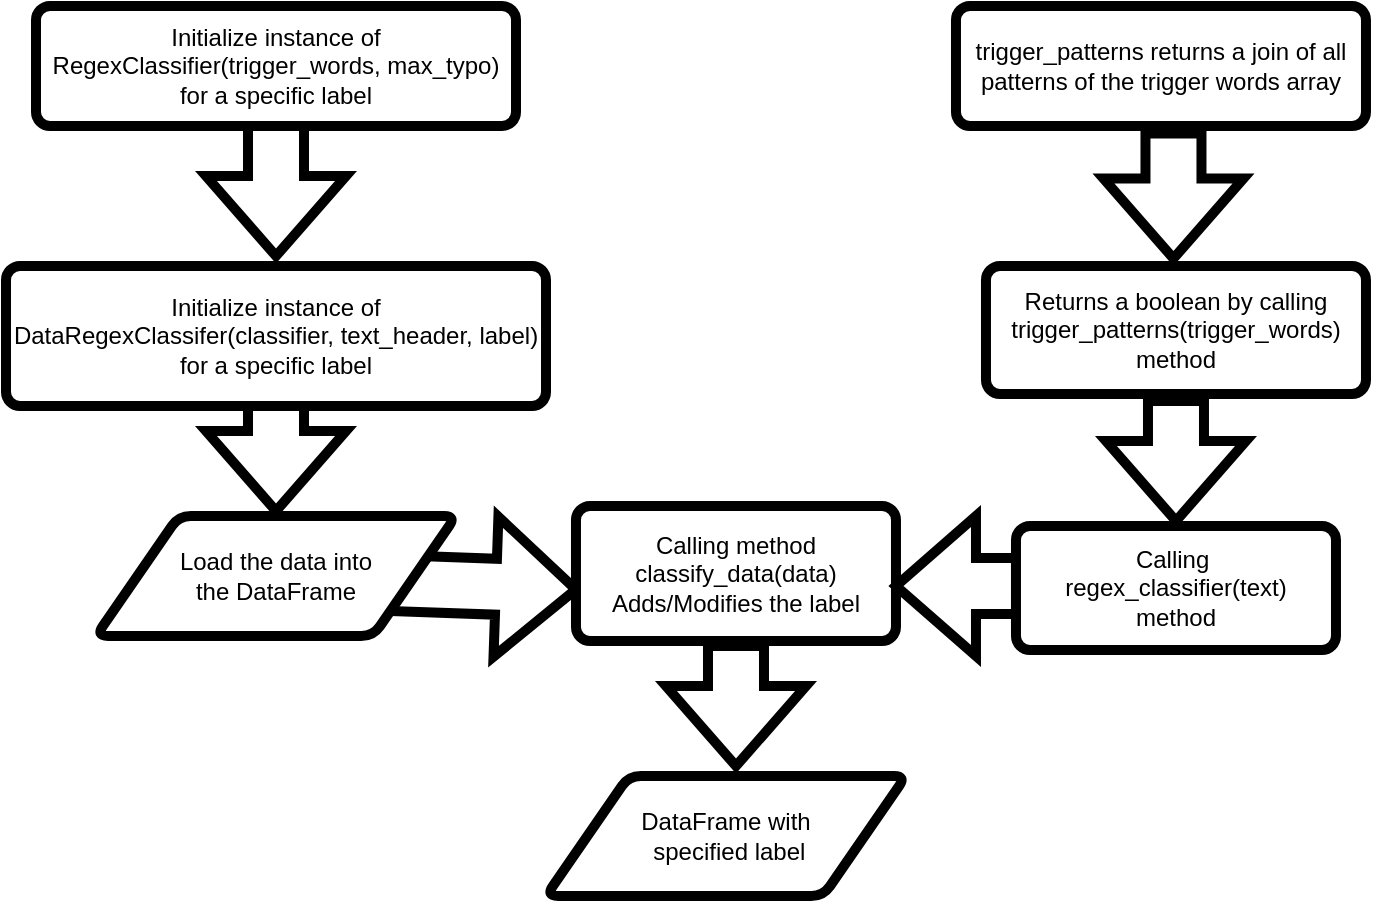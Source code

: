 <mxfile version="26.0.16">
  <diagram name="Page-1" id="xwqOsOyZ5FRRm53wjXSb">
    <mxGraphModel dx="1050" dy="570" grid="1" gridSize="10" guides="1" tooltips="1" connect="1" arrows="1" fold="1" page="1" pageScale="1" pageWidth="850" pageHeight="1100" math="0" shadow="0">
      <root>
        <mxCell id="0" />
        <mxCell id="1" parent="0" />
        <mxCell id="ke_ycQS9dXnU8W4e75t0-7" value="" style="verticalLabelPosition=bottom;verticalAlign=top;html=1;strokeWidth=5;shape=mxgraph.arrows2.arrow;dy=0.6;dx=40;notch=0;rotation=2;" vertex="1" parent="1">
          <mxGeometry x="259.99" y="435" width="100" height="70" as="geometry" />
        </mxCell>
        <mxCell id="ke_ycQS9dXnU8W4e75t0-4" value="" style="verticalLabelPosition=bottom;verticalAlign=top;html=1;strokeWidth=5;shape=mxgraph.arrows2.arrow;dy=0.6;dx=40;notch=0;rotation=90;" vertex="1" parent="1">
          <mxGeometry x="182.5" y="370" width="55" height="70" as="geometry" />
        </mxCell>
        <mxCell id="ke_ycQS9dXnU8W4e75t0-2" value="" style="verticalLabelPosition=bottom;verticalAlign=top;html=1;strokeWidth=5;shape=mxgraph.arrows2.arrow;dy=0.6;dx=40;notch=0;rotation=90;" vertex="1" parent="1">
          <mxGeometry x="175" y="235" width="70" height="70" as="geometry" />
        </mxCell>
        <mxCell id="ke_ycQS9dXnU8W4e75t0-1" value="Initialize instance of RegexClassifier(trigger_words, max_typo) for a specific label" style="rounded=1;whiteSpace=wrap;html=1;absoluteArcSize=1;arcSize=14;strokeWidth=5;" vertex="1" parent="1">
          <mxGeometry x="90" y="180" width="240" height="60" as="geometry" />
        </mxCell>
        <mxCell id="ke_ycQS9dXnU8W4e75t0-3" value="Initialize instance of DataRegexClassifer(classifier, text_header, label) for a specific label" style="rounded=1;whiteSpace=wrap;html=1;absoluteArcSize=1;arcSize=14;strokeWidth=5;" vertex="1" parent="1">
          <mxGeometry x="75" y="310" width="270" height="70" as="geometry" />
        </mxCell>
        <mxCell id="ke_ycQS9dXnU8W4e75t0-6" value="Load the data into&lt;div&gt;the DataFrame&lt;/div&gt;" style="shape=parallelogram;html=1;strokeWidth=5;perimeter=parallelogramPerimeter;whiteSpace=wrap;rounded=1;arcSize=12;size=0.23;" vertex="1" parent="1">
          <mxGeometry x="120" y="435" width="180" height="60" as="geometry" />
        </mxCell>
        <mxCell id="ke_ycQS9dXnU8W4e75t0-8" value="Calling method&lt;div&gt;classify_data(data)&lt;/div&gt;&lt;div&gt;Adds/Modifies the label&lt;/div&gt;" style="rounded=1;whiteSpace=wrap;html=1;absoluteArcSize=1;arcSize=14;strokeWidth=5;" vertex="1" parent="1">
          <mxGeometry x="359.99" y="430" width="160" height="67.5" as="geometry" />
        </mxCell>
        <mxCell id="ke_ycQS9dXnU8W4e75t0-9" value="" style="verticalLabelPosition=bottom;verticalAlign=top;html=1;strokeWidth=5;shape=mxgraph.arrows2.arrow;dy=0.6;dx=40;notch=0;rotation=-180;" vertex="1" parent="1">
          <mxGeometry x="519.99" y="435" width="60" height="70" as="geometry" />
        </mxCell>
        <mxCell id="ke_ycQS9dXnU8W4e75t0-10" value="&lt;div&gt;Calling&amp;nbsp;&lt;/div&gt;&lt;div&gt;regex_classifier(text)&lt;/div&gt;&lt;div&gt;method&lt;/div&gt;" style="rounded=1;whiteSpace=wrap;html=1;absoluteArcSize=1;arcSize=14;strokeWidth=5;" vertex="1" parent="1">
          <mxGeometry x="579.99" y="440" width="160" height="62" as="geometry" />
        </mxCell>
        <mxCell id="ke_ycQS9dXnU8W4e75t0-11" value="" style="verticalLabelPosition=bottom;verticalAlign=top;html=1;strokeWidth=5;shape=mxgraph.arrows2.arrow;dy=0.6;dx=40;notch=0;rotation=90;" vertex="1" parent="1">
          <mxGeometry x="629.99" y="372.5" width="60" height="70" as="geometry" />
        </mxCell>
        <mxCell id="ke_ycQS9dXnU8W4e75t0-12" value="Returns a boolean by calling trigger_patterns(trigger_words)&lt;div&gt;method&lt;/div&gt;" style="rounded=1;whiteSpace=wrap;html=1;absoluteArcSize=1;arcSize=14;strokeWidth=5;" vertex="1" parent="1">
          <mxGeometry x="564.99" y="310" width="190" height="64" as="geometry" />
        </mxCell>
        <mxCell id="ke_ycQS9dXnU8W4e75t0-13" value="" style="verticalLabelPosition=bottom;verticalAlign=top;html=1;strokeWidth=5;shape=mxgraph.arrows2.arrow;dy=0.6;dx=40;notch=0;rotation=90;" vertex="1" parent="1">
          <mxGeometry x="627.49" y="240" width="62.5" height="70" as="geometry" />
        </mxCell>
        <mxCell id="ke_ycQS9dXnU8W4e75t0-14" value="trigger_patterns returns a join of all patterns of the trigger words array" style="rounded=1;whiteSpace=wrap;html=1;absoluteArcSize=1;arcSize=14;strokeWidth=5;" vertex="1" parent="1">
          <mxGeometry x="549.99" y="180" width="205" height="60" as="geometry" />
        </mxCell>
        <mxCell id="ke_ycQS9dXnU8W4e75t0-16" value="" style="verticalLabelPosition=bottom;verticalAlign=top;html=1;strokeWidth=5;shape=mxgraph.arrows2.arrow;dy=0.6;dx=40;notch=0;rotation=90;" vertex="1" parent="1">
          <mxGeometry x="409.99" y="495" width="60.01" height="70" as="geometry" />
        </mxCell>
        <mxCell id="ke_ycQS9dXnU8W4e75t0-17" value="DataFrame with&lt;div&gt;&amp;nbsp;specified label&lt;/div&gt;" style="shape=parallelogram;html=1;strokeWidth=5;perimeter=parallelogramPerimeter;whiteSpace=wrap;rounded=1;arcSize=12;size=0.23;" vertex="1" parent="1">
          <mxGeometry x="345" y="565" width="180" height="60" as="geometry" />
        </mxCell>
      </root>
    </mxGraphModel>
  </diagram>
</mxfile>
